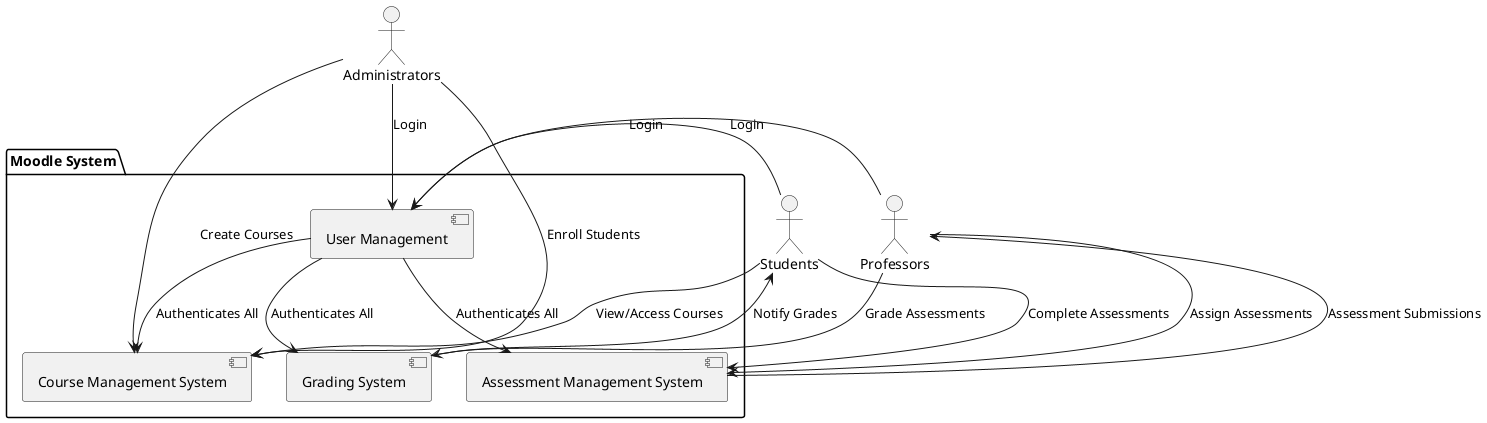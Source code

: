 @startuml
package "Moodle System" {
    component [User Management] as UM
    component [Course Management System] as CMS
    component [Assessment Management System] as AMS
    component [Grading System] as GS
}

actor Students
actor Administrators
actor Professors

Students --> UM : "Login"
Administrators --> UM : "Login"
Professors --> UM : "Login"

UM --> CMS : "Authenticates All"
UM --> AMS : "Authenticates All"
UM --> GS : "Authenticates All"

Administrators -right-> CMS : "Create Courses"
Administrators -down-> CMS : "Enroll Students"
Students -down-> CMS : "View/Access Courses"
Professors -right-> AMS : "Assign Assessments"
Students -left-> AMS : "Complete Assessments"
AMS --> Professors : "Assessment Submissions"
Professors --> GS : "Grade Assessments"
GS --> Students : "Notify Grades"
@enduml